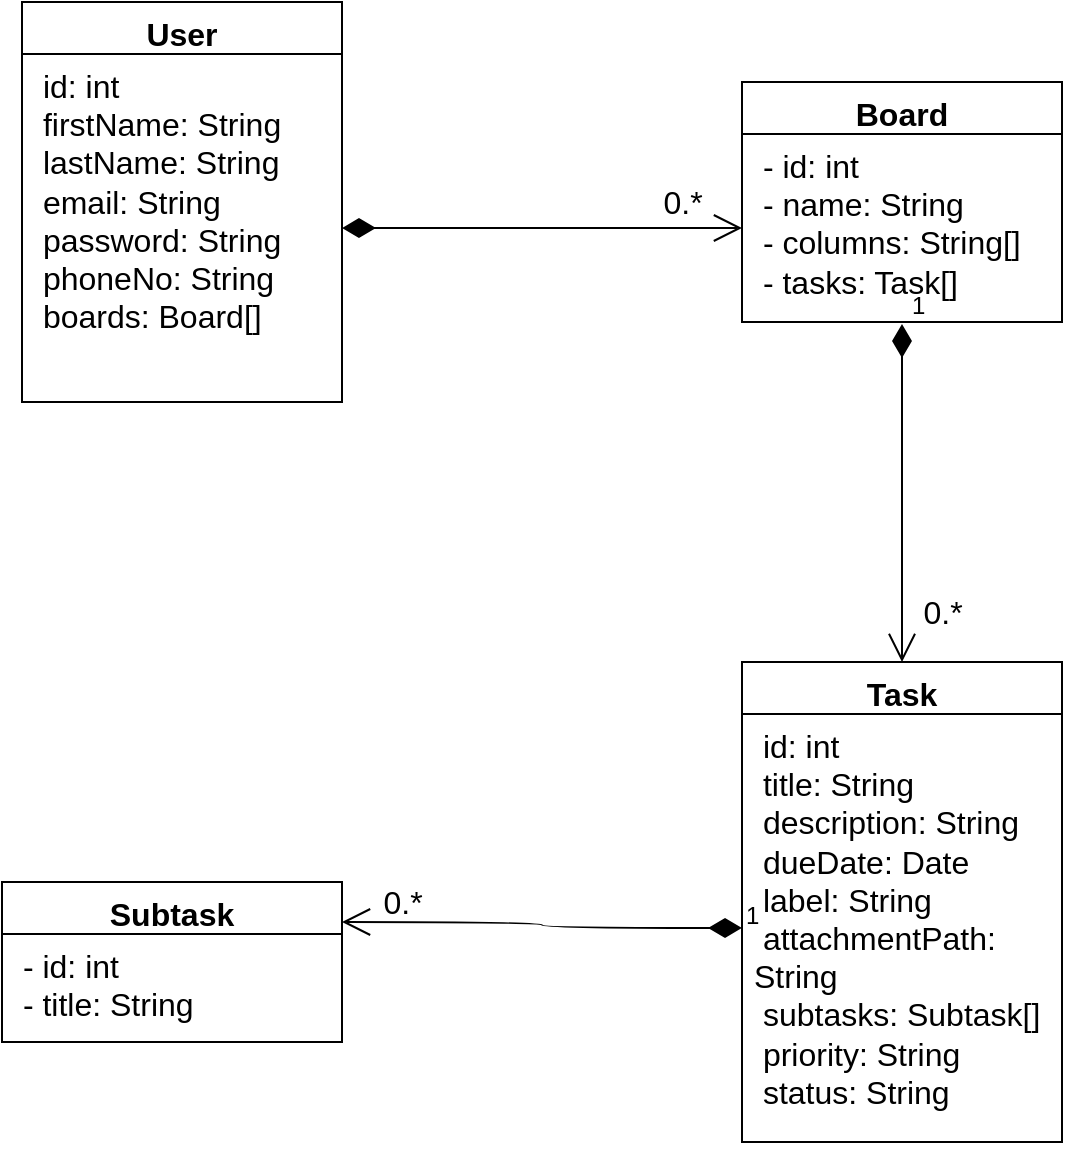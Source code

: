 <mxfile version="22.1.3" type="device">
  <diagram id="C5RBs43oDa-KdzZeNtuy" name="Page-1">
    <mxGraphModel dx="838" dy="716" grid="1" gridSize="10" guides="1" tooltips="1" connect="1" arrows="1" fold="1" page="1" pageScale="1" pageWidth="827" pageHeight="1169" math="0" shadow="0">
      <root>
        <mxCell id="WIyWlLk6GJQsqaUBKTNV-0" />
        <mxCell id="WIyWlLk6GJQsqaUBKTNV-1" parent="WIyWlLk6GJQsqaUBKTNV-0" />
        <mxCell id="EGdTDVzo-IKkMMFWTRwx-2" value="" style="endArrow=open;html=1;endSize=12;startArrow=diamondThin;startSize=14;startFill=1;edgeStyle=orthogonalEdgeStyle;align=left;verticalAlign=bottom;rounded=0;fontSize=12;curved=1;exitX=1;exitY=0.5;exitDx=0;exitDy=0;entryX=0;entryY=0.5;entryDx=0;entryDy=0;" edge="1" parent="WIyWlLk6GJQsqaUBKTNV-1" source="EGdTDVzo-IKkMMFWTRwx-10" target="EGdTDVzo-IKkMMFWTRwx-14">
          <mxGeometry x="-1" y="3" relative="1" as="geometry">
            <mxPoint x="340" y="1030" as="sourcePoint" />
            <mxPoint x="590" y="1030" as="targetPoint" />
          </mxGeometry>
        </mxCell>
        <mxCell id="EGdTDVzo-IKkMMFWTRwx-3" value="0.*" style="text;html=1;align=center;verticalAlign=middle;resizable=0;points=[];autosize=1;strokeColor=none;fillColor=none;fontSize=16;" vertex="1" parent="WIyWlLk6GJQsqaUBKTNV-1">
          <mxGeometry x="490" y="1005" width="40" height="30" as="geometry" />
        </mxCell>
        <mxCell id="EGdTDVzo-IKkMMFWTRwx-5" value="1" style="endArrow=open;html=1;endSize=12;startArrow=diamondThin;startSize=14;startFill=1;edgeStyle=orthogonalEdgeStyle;align=left;verticalAlign=bottom;rounded=0;fontSize=12;curved=1;entryX=0.5;entryY=0;entryDx=0;entryDy=0;exitX=0.5;exitY=1.011;exitDx=0;exitDy=0;exitPerimeter=0;" edge="1" parent="WIyWlLk6GJQsqaUBKTNV-1" source="EGdTDVzo-IKkMMFWTRwx-14" target="EGdTDVzo-IKkMMFWTRwx-15">
          <mxGeometry x="-1" y="3" relative="1" as="geometry">
            <mxPoint x="620" y="1130" as="sourcePoint" />
            <mxPoint x="750" y="1090" as="targetPoint" />
            <Array as="points">
              <mxPoint x="620" y="1240" />
              <mxPoint x="620" y="1240" />
            </Array>
          </mxGeometry>
        </mxCell>
        <mxCell id="EGdTDVzo-IKkMMFWTRwx-6" value="0.*" style="text;html=1;align=center;verticalAlign=middle;resizable=0;points=[];autosize=1;strokeColor=none;fillColor=none;fontSize=16;" vertex="1" parent="WIyWlLk6GJQsqaUBKTNV-1">
          <mxGeometry x="620" y="1210" width="40" height="30" as="geometry" />
        </mxCell>
        <mxCell id="EGdTDVzo-IKkMMFWTRwx-8" value="0.*" style="text;html=1;align=center;verticalAlign=middle;resizable=0;points=[];autosize=1;strokeColor=none;fillColor=none;fontSize=16;" vertex="1" parent="WIyWlLk6GJQsqaUBKTNV-1">
          <mxGeometry x="350" y="1355" width="40" height="30" as="geometry" />
        </mxCell>
        <mxCell id="EGdTDVzo-IKkMMFWTRwx-9" value="User" style="swimlane;fontStyle=1;align=center;verticalAlign=top;childLayout=stackLayout;horizontal=1;startSize=26;horizontalStack=0;resizeParent=1;resizeParentMax=0;resizeLast=0;collapsible=1;marginBottom=0;whiteSpace=wrap;html=1;fontSize=16;" vertex="1" parent="WIyWlLk6GJQsqaUBKTNV-1">
          <mxGeometry x="180" y="920" width="160" height="200" as="geometry" />
        </mxCell>
        <mxCell id="EGdTDVzo-IKkMMFWTRwx-10" value="&amp;nbsp;id: int&lt;br&gt;&amp;nbsp;firstName: String&lt;br&gt;&amp;nbsp;lastName: String&lt;br&gt;&amp;nbsp;email: String&lt;br&gt;&amp;nbsp;password: String&lt;br&gt;&amp;nbsp;phoneNo: String&lt;br&gt;&amp;nbsp;boards: Board[]" style="text;strokeColor=none;fillColor=none;align=left;verticalAlign=top;spacingLeft=4;spacingRight=4;overflow=hidden;rotatable=0;points=[[0,0.5],[1,0.5]];portConstraint=eastwest;whiteSpace=wrap;html=1;fontSize=16;" vertex="1" parent="EGdTDVzo-IKkMMFWTRwx-9">
          <mxGeometry y="26" width="160" height="174" as="geometry" />
        </mxCell>
        <mxCell id="EGdTDVzo-IKkMMFWTRwx-13" value="Board" style="swimlane;fontStyle=1;align=center;verticalAlign=top;childLayout=stackLayout;horizontal=1;startSize=26;horizontalStack=0;resizeParent=1;resizeParentMax=0;resizeLast=0;collapsible=1;marginBottom=0;whiteSpace=wrap;html=1;fontSize=16;" vertex="1" parent="WIyWlLk6GJQsqaUBKTNV-1">
          <mxGeometry x="540" y="960" width="160" height="120" as="geometry" />
        </mxCell>
        <mxCell id="EGdTDVzo-IKkMMFWTRwx-14" value="&amp;nbsp;- id: int&lt;br&gt;&amp;nbsp;- name: String&lt;br&gt;&amp;nbsp;- columns: String[]&lt;br&gt;&amp;nbsp;- tasks: Task[]" style="text;strokeColor=none;fillColor=none;align=left;verticalAlign=top;spacingLeft=4;spacingRight=4;overflow=hidden;rotatable=0;points=[[0,0.5],[1,0.5]];portConstraint=eastwest;whiteSpace=wrap;html=1;fontSize=16;" vertex="1" parent="EGdTDVzo-IKkMMFWTRwx-13">
          <mxGeometry y="26" width="160" height="94" as="geometry" />
        </mxCell>
        <mxCell id="EGdTDVzo-IKkMMFWTRwx-15" value="Task" style="swimlane;fontStyle=1;align=center;verticalAlign=top;childLayout=stackLayout;horizontal=1;startSize=26;horizontalStack=0;resizeParent=1;resizeParentMax=0;resizeLast=0;collapsible=1;marginBottom=0;whiteSpace=wrap;html=1;fontSize=16;" vertex="1" parent="WIyWlLk6GJQsqaUBKTNV-1">
          <mxGeometry x="540" y="1250" width="160" height="240" as="geometry" />
        </mxCell>
        <mxCell id="EGdTDVzo-IKkMMFWTRwx-16" value="&amp;nbsp;id: int&lt;br&gt;&amp;nbsp;title: String&lt;br&gt;&amp;nbsp;description: String&lt;br&gt;&amp;nbsp;dueDate: Date&lt;br&gt;&amp;nbsp;label: String&lt;br&gt;&amp;nbsp;attachmentPath: String&lt;br&gt;&amp;nbsp;subtasks: Subtask[]&lt;br&gt;&amp;nbsp;priority: String&lt;br&gt;&amp;nbsp;status: String" style="text;strokeColor=none;fillColor=none;align=left;verticalAlign=top;spacingLeft=4;spacingRight=4;overflow=hidden;rotatable=0;points=[[0,0.5],[1,0.5]];portConstraint=eastwest;whiteSpace=wrap;html=1;fontSize=16;" vertex="1" parent="EGdTDVzo-IKkMMFWTRwx-15">
          <mxGeometry y="26" width="160" height="214" as="geometry" />
        </mxCell>
        <mxCell id="EGdTDVzo-IKkMMFWTRwx-17" value="Subtask" style="swimlane;fontStyle=1;align=center;verticalAlign=top;childLayout=stackLayout;horizontal=1;startSize=26;horizontalStack=0;resizeParent=1;resizeParentMax=0;resizeLast=0;collapsible=1;marginBottom=0;whiteSpace=wrap;html=1;fontSize=16;" vertex="1" parent="WIyWlLk6GJQsqaUBKTNV-1">
          <mxGeometry x="170" y="1360" width="170" height="80" as="geometry" />
        </mxCell>
        <mxCell id="EGdTDVzo-IKkMMFWTRwx-18" value="&amp;nbsp;- id: int&lt;br&gt;&amp;nbsp;- title: String" style="text;strokeColor=none;fillColor=none;align=left;verticalAlign=top;spacingLeft=4;spacingRight=4;overflow=hidden;rotatable=0;points=[[0,0.5],[1,0.5]];portConstraint=eastwest;whiteSpace=wrap;html=1;fontSize=16;" vertex="1" parent="EGdTDVzo-IKkMMFWTRwx-17">
          <mxGeometry y="26" width="170" height="54" as="geometry" />
        </mxCell>
        <mxCell id="EGdTDVzo-IKkMMFWTRwx-20" value="1" style="endArrow=open;html=1;endSize=12;startArrow=diamondThin;startSize=14;startFill=1;edgeStyle=orthogonalEdgeStyle;align=left;verticalAlign=bottom;rounded=0;fontSize=12;curved=1;exitX=0;exitY=0.5;exitDx=0;exitDy=0;entryX=1;entryY=0.25;entryDx=0;entryDy=0;" edge="1" parent="WIyWlLk6GJQsqaUBKTNV-1" source="EGdTDVzo-IKkMMFWTRwx-16" target="EGdTDVzo-IKkMMFWTRwx-17">
          <mxGeometry x="-1" y="3" relative="1" as="geometry">
            <mxPoint x="455" y="1369.5" as="sourcePoint" />
            <mxPoint x="345" y="1369.5" as="targetPoint" />
            <mxPoint as="offset" />
          </mxGeometry>
        </mxCell>
      </root>
    </mxGraphModel>
  </diagram>
</mxfile>
